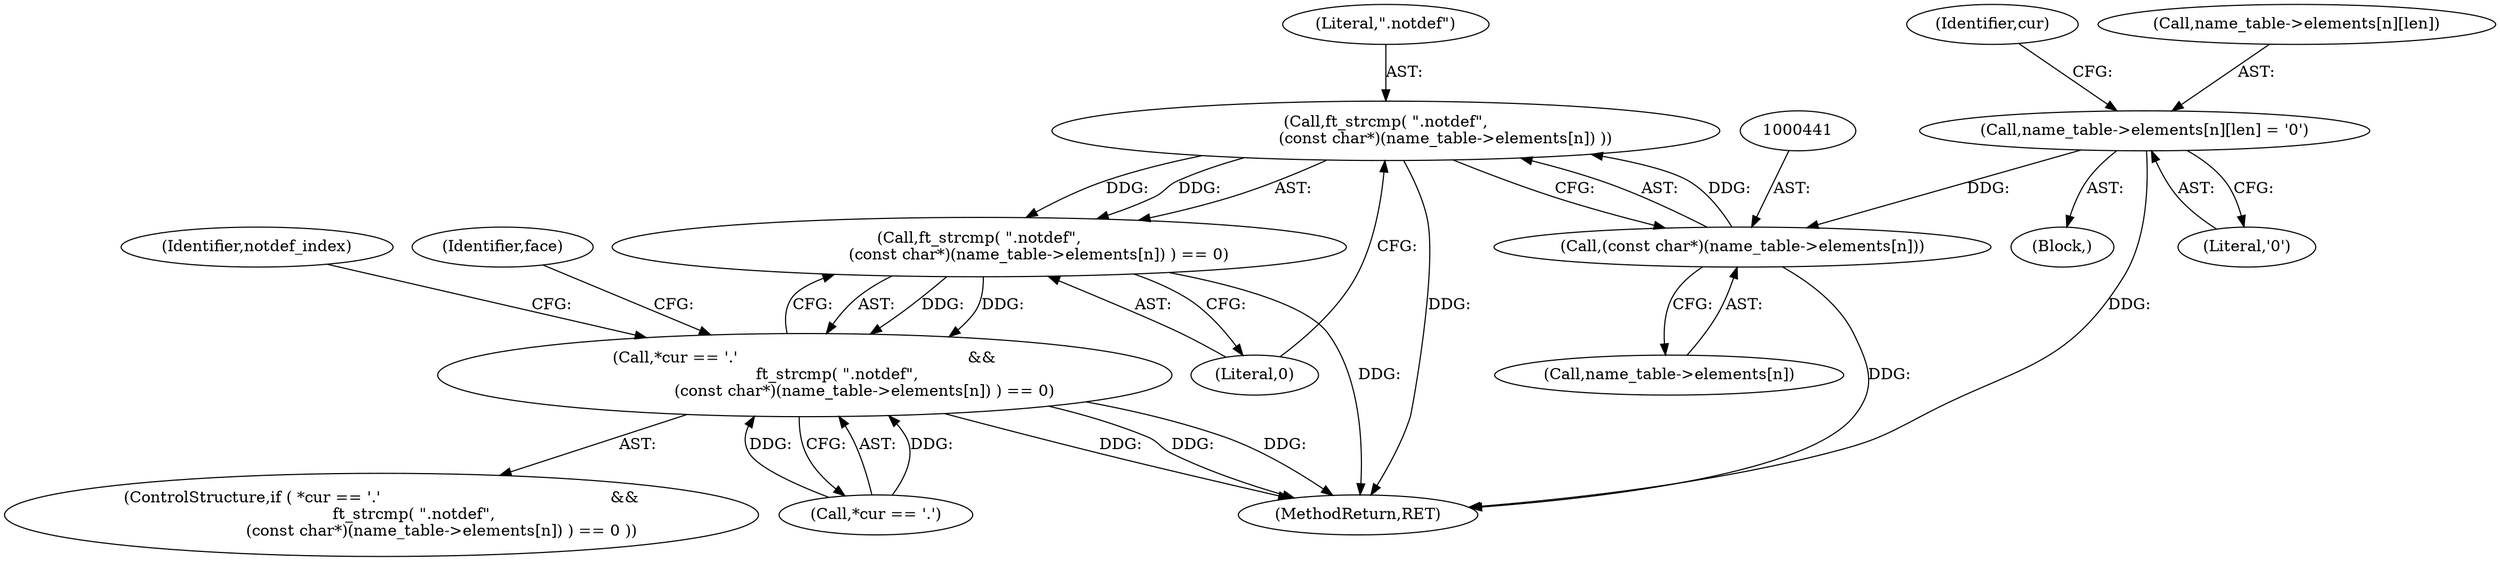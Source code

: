 digraph "0_savannah_dd89710f0f643eb0f99a3830e0712d26c7642acd@API" {
"1000438" [label="(Call,ft_strcmp( \".notdef\",\n                        (const char*)(name_table->elements[n]) ))"];
"1000440" [label="(Call,(const char*)(name_table->elements[n]))"];
"1000422" [label="(Call,name_table->elements[n][len] = '\0')"];
"1000437" [label="(Call,ft_strcmp( \".notdef\",\n                        (const char*)(name_table->elements[n]) ) == 0)"];
"1000432" [label="(Call,*cur == '.'                                              &&\n             ft_strcmp( \".notdef\",\n                        (const char*)(name_table->elements[n]) ) == 0)"];
"1000450" [label="(Identifier,notdef_index)"];
"1000432" [label="(Call,*cur == '.'                                              &&\n             ft_strcmp( \".notdef\",\n                        (const char*)(name_table->elements[n]) ) == 0)"];
"1000423" [label="(Call,name_table->elements[n][len])"];
"1000422" [label="(Call,name_table->elements[n][len] = '\0')"];
"1000442" [label="(Call,name_table->elements[n])"];
"1000437" [label="(Call,ft_strcmp( \".notdef\",\n                        (const char*)(name_table->elements[n]) ) == 0)"];
"1000433" [label="(Call,*cur == '.')"];
"1000461" [label="(Identifier,face)"];
"1000440" [label="(Call,(const char*)(name_table->elements[n]))"];
"1000438" [label="(Call,ft_strcmp( \".notdef\",\n                        (const char*)(name_table->elements[n]) ))"];
"1000370" [label="(Block,)"];
"1000431" [label="(ControlStructure,if ( *cur == '.'                                              &&\n             ft_strcmp( \".notdef\",\n                        (const char*)(name_table->elements[n]) ) == 0 ))"];
"1000435" [label="(Identifier,cur)"];
"1000430" [label="(Literal,'\0')"];
"1000447" [label="(Literal,0)"];
"1000439" [label="(Literal,\".notdef\")"];
"1000823" [label="(MethodReturn,RET)"];
"1000438" -> "1000437"  [label="AST: "];
"1000438" -> "1000440"  [label="CFG: "];
"1000439" -> "1000438"  [label="AST: "];
"1000440" -> "1000438"  [label="AST: "];
"1000447" -> "1000438"  [label="CFG: "];
"1000438" -> "1000823"  [label="DDG: "];
"1000438" -> "1000437"  [label="DDG: "];
"1000438" -> "1000437"  [label="DDG: "];
"1000440" -> "1000438"  [label="DDG: "];
"1000440" -> "1000442"  [label="CFG: "];
"1000441" -> "1000440"  [label="AST: "];
"1000442" -> "1000440"  [label="AST: "];
"1000440" -> "1000823"  [label="DDG: "];
"1000422" -> "1000440"  [label="DDG: "];
"1000422" -> "1000370"  [label="AST: "];
"1000422" -> "1000430"  [label="CFG: "];
"1000423" -> "1000422"  [label="AST: "];
"1000430" -> "1000422"  [label="AST: "];
"1000435" -> "1000422"  [label="CFG: "];
"1000422" -> "1000823"  [label="DDG: "];
"1000437" -> "1000432"  [label="AST: "];
"1000437" -> "1000447"  [label="CFG: "];
"1000447" -> "1000437"  [label="AST: "];
"1000432" -> "1000437"  [label="CFG: "];
"1000437" -> "1000823"  [label="DDG: "];
"1000437" -> "1000432"  [label="DDG: "];
"1000437" -> "1000432"  [label="DDG: "];
"1000432" -> "1000431"  [label="AST: "];
"1000432" -> "1000433"  [label="CFG: "];
"1000433" -> "1000432"  [label="AST: "];
"1000450" -> "1000432"  [label="CFG: "];
"1000461" -> "1000432"  [label="CFG: "];
"1000432" -> "1000823"  [label="DDG: "];
"1000432" -> "1000823"  [label="DDG: "];
"1000432" -> "1000823"  [label="DDG: "];
"1000433" -> "1000432"  [label="DDG: "];
"1000433" -> "1000432"  [label="DDG: "];
}
